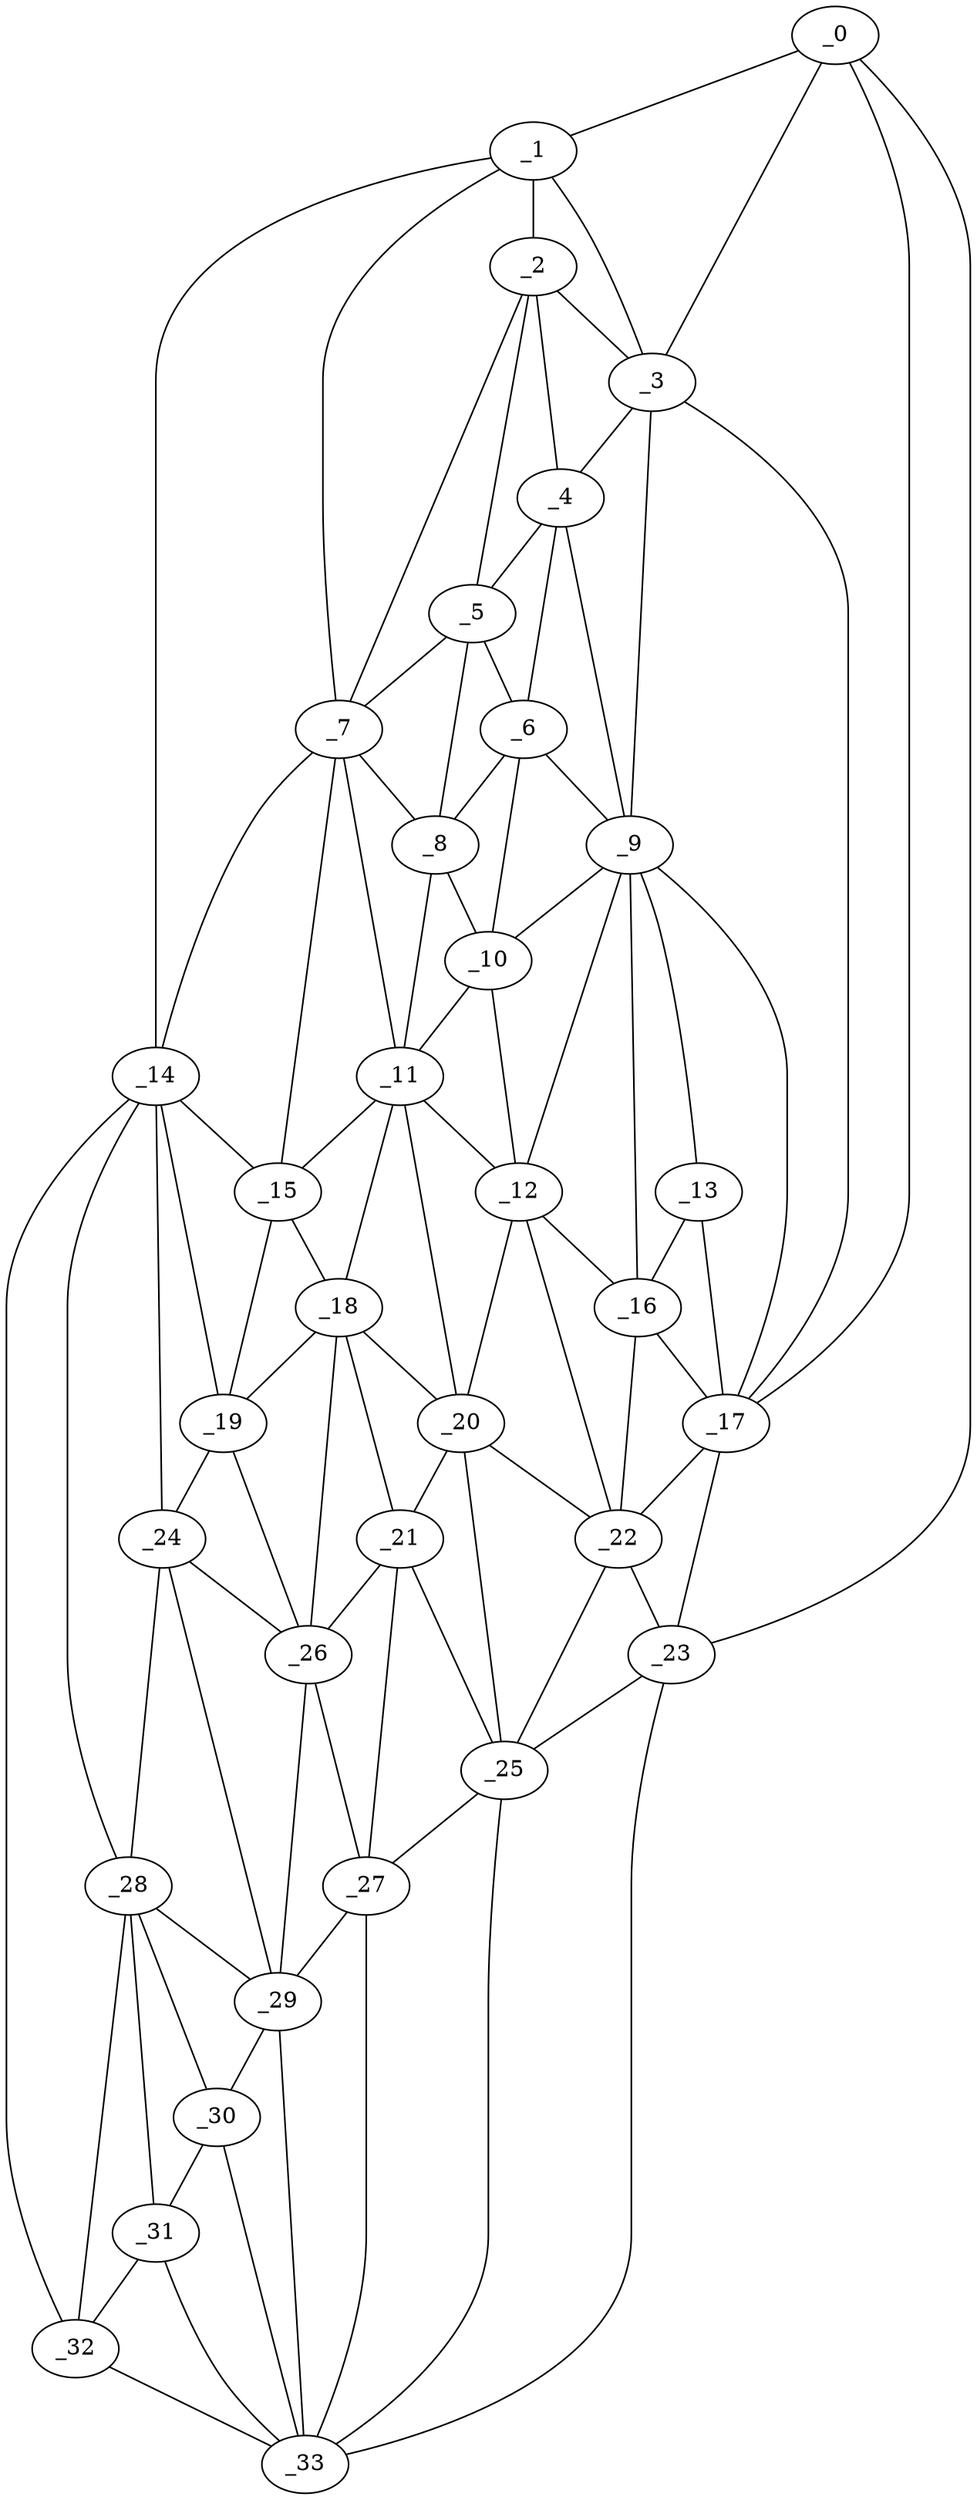 graph "obj67__105.gxl" {
	_0	 [x=5,
		y=115];
	_1	 [x=10,
		y=84];
	_0 -- _1	 [valence=1];
	_3	 [x=36,
		y=74];
	_0 -- _3	 [valence=1];
	_17	 [x=71,
		y=90];
	_0 -- _17	 [valence=2];
	_23	 [x=81,
		y=106];
	_0 -- _23	 [valence=1];
	_2	 [x=29,
		y=73];
	_1 -- _2	 [valence=2];
	_1 -- _3	 [valence=2];
	_7	 [x=53,
		y=42];
	_1 -- _7	 [valence=2];
	_14	 [x=68,
		y=4];
	_1 -- _14	 [valence=1];
	_2 -- _3	 [valence=2];
	_4	 [x=41,
		y=67];
	_2 -- _4	 [valence=1];
	_5	 [x=45,
		y=57];
	_2 -- _5	 [valence=2];
	_2 -- _7	 [valence=2];
	_3 -- _4	 [valence=2];
	_9	 [x=55,
		y=70];
	_3 -- _9	 [valence=1];
	_3 -- _17	 [valence=2];
	_4 -- _5	 [valence=1];
	_6	 [x=48,
		y=64];
	_4 -- _6	 [valence=2];
	_4 -- _9	 [valence=1];
	_5 -- _6	 [valence=2];
	_5 -- _7	 [valence=2];
	_8	 [x=55,
		y=52];
	_5 -- _8	 [valence=2];
	_6 -- _8	 [valence=1];
	_6 -- _9	 [valence=2];
	_10	 [x=59,
		y=54];
	_6 -- _10	 [valence=2];
	_7 -- _8	 [valence=2];
	_11	 [x=62,
		y=45];
	_7 -- _11	 [valence=2];
	_7 -- _14	 [valence=1];
	_15	 [x=69,
		y=33];
	_7 -- _15	 [valence=2];
	_8 -- _10	 [valence=1];
	_8 -- _11	 [valence=1];
	_9 -- _10	 [valence=2];
	_12	 [x=66,
		y=56];
	_9 -- _12	 [valence=2];
	_13	 [x=66,
		y=73];
	_9 -- _13	 [valence=2];
	_16	 [x=70,
		y=66];
	_9 -- _16	 [valence=2];
	_9 -- _17	 [valence=2];
	_10 -- _11	 [valence=2];
	_10 -- _12	 [valence=2];
	_11 -- _12	 [valence=2];
	_11 -- _15	 [valence=2];
	_18	 [x=73,
		y=37];
	_11 -- _18	 [valence=2];
	_20	 [x=76,
		y=47];
	_11 -- _20	 [valence=2];
	_12 -- _16	 [valence=2];
	_12 -- _20	 [valence=2];
	_22	 [x=81,
		y=52];
	_12 -- _22	 [valence=2];
	_13 -- _16	 [valence=2];
	_13 -- _17	 [valence=1];
	_14 -- _15	 [valence=1];
	_19	 [x=74,
		y=24];
	_14 -- _19	 [valence=2];
	_24	 [x=86,
		y=24];
	_14 -- _24	 [valence=1];
	_28	 [x=98,
		y=16];
	_14 -- _28	 [valence=2];
	_32	 [x=126,
		y=11];
	_14 -- _32	 [valence=1];
	_15 -- _18	 [valence=2];
	_15 -- _19	 [valence=2];
	_16 -- _17	 [valence=1];
	_16 -- _22	 [valence=2];
	_17 -- _22	 [valence=2];
	_17 -- _23	 [valence=1];
	_18 -- _19	 [valence=2];
	_18 -- _20	 [valence=2];
	_21	 [x=80,
		y=40];
	_18 -- _21	 [valence=2];
	_26	 [x=87,
		y=31];
	_18 -- _26	 [valence=2];
	_19 -- _24	 [valence=1];
	_19 -- _26	 [valence=2];
	_20 -- _21	 [valence=2];
	_20 -- _22	 [valence=2];
	_25	 [x=86,
		y=48];
	_20 -- _25	 [valence=2];
	_21 -- _25	 [valence=2];
	_21 -- _26	 [valence=2];
	_27	 [x=92,
		y=40];
	_21 -- _27	 [valence=1];
	_22 -- _23	 [valence=2];
	_22 -- _25	 [valence=2];
	_23 -- _25	 [valence=2];
	_33	 [x=126,
		y=41];
	_23 -- _33	 [valence=1];
	_24 -- _26	 [valence=2];
	_24 -- _28	 [valence=2];
	_29	 [x=99,
		y=29];
	_24 -- _29	 [valence=1];
	_25 -- _27	 [valence=2];
	_25 -- _33	 [valence=2];
	_26 -- _27	 [valence=2];
	_26 -- _29	 [valence=2];
	_27 -- _29	 [valence=2];
	_27 -- _33	 [valence=2];
	_28 -- _29	 [valence=1];
	_30	 [x=119,
		y=29];
	_28 -- _30	 [valence=2];
	_31	 [x=123,
		y=26];
	_28 -- _31	 [valence=2];
	_28 -- _32	 [valence=1];
	_29 -- _30	 [valence=2];
	_29 -- _33	 [valence=2];
	_30 -- _31	 [valence=1];
	_30 -- _33	 [valence=1];
	_31 -- _32	 [valence=2];
	_31 -- _33	 [valence=1];
	_32 -- _33	 [valence=1];
}
